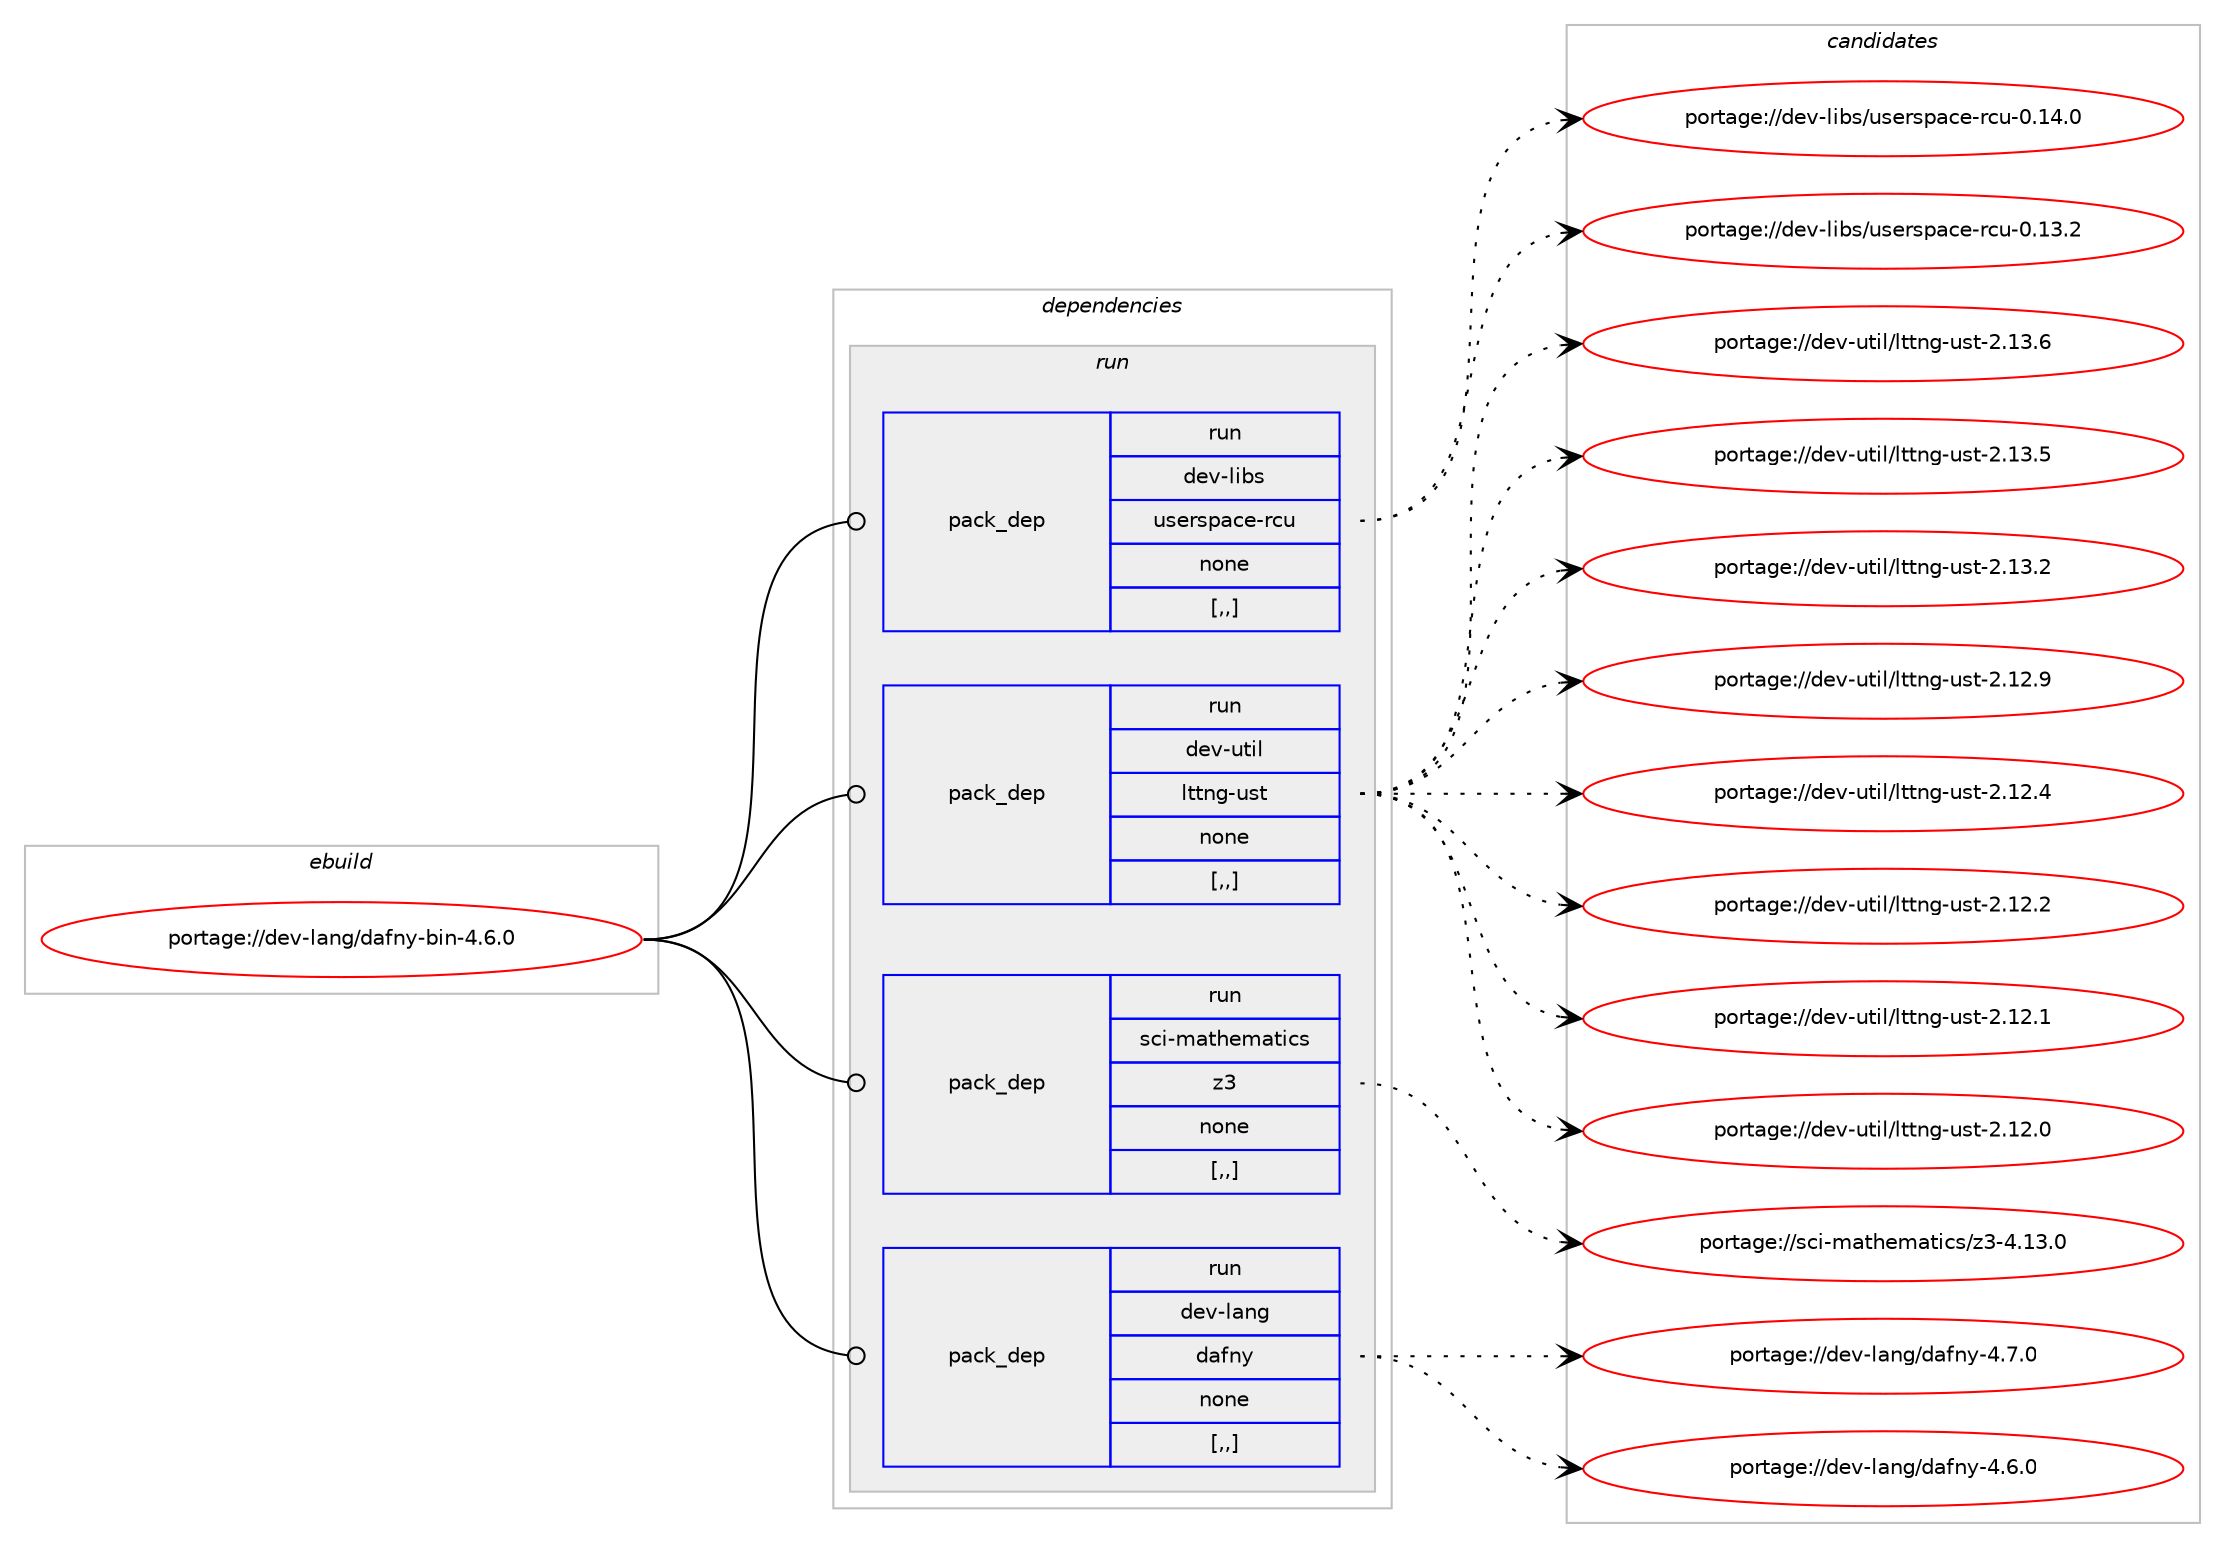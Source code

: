 digraph prolog {

# *************
# Graph options
# *************

newrank=true;
concentrate=true;
compound=true;
graph [rankdir=LR,fontname=Helvetica,fontsize=10,ranksep=1.5];#, ranksep=2.5, nodesep=0.2];
edge  [arrowhead=vee];
node  [fontname=Helvetica,fontsize=10];

# **********
# The ebuild
# **********

subgraph cluster_leftcol {
color=gray;
label=<<i>ebuild</i>>;
id [label="portage://dev-lang/dafny-bin-4.6.0", color=red, width=4, href="../dev-lang/dafny-bin-4.6.0.svg"];
}

# ****************
# The dependencies
# ****************

subgraph cluster_midcol {
color=gray;
label=<<i>dependencies</i>>;
subgraph cluster_compile {
fillcolor="#eeeeee";
style=filled;
label=<<i>compile</i>>;
}
subgraph cluster_compileandrun {
fillcolor="#eeeeee";
style=filled;
label=<<i>compile and run</i>>;
}
subgraph cluster_run {
fillcolor="#eeeeee";
style=filled;
label=<<i>run</i>>;
subgraph pack74448 {
dependency98355 [label=<<TABLE BORDER="0" CELLBORDER="1" CELLSPACING="0" CELLPADDING="4" WIDTH="220"><TR><TD ROWSPAN="6" CELLPADDING="30">pack_dep</TD></TR><TR><TD WIDTH="110">run</TD></TR><TR><TD>dev-libs</TD></TR><TR><TD>userspace-rcu</TD></TR><TR><TD>none</TD></TR><TR><TD>[,,]</TD></TR></TABLE>>, shape=none, color=blue];
}
id:e -> dependency98355:w [weight=20,style="solid",arrowhead="odot"];
subgraph pack74449 {
dependency98356 [label=<<TABLE BORDER="0" CELLBORDER="1" CELLSPACING="0" CELLPADDING="4" WIDTH="220"><TR><TD ROWSPAN="6" CELLPADDING="30">pack_dep</TD></TR><TR><TD WIDTH="110">run</TD></TR><TR><TD>dev-util</TD></TR><TR><TD>lttng-ust</TD></TR><TR><TD>none</TD></TR><TR><TD>[,,]</TD></TR></TABLE>>, shape=none, color=blue];
}
id:e -> dependency98356:w [weight=20,style="solid",arrowhead="odot"];
subgraph pack74450 {
dependency98357 [label=<<TABLE BORDER="0" CELLBORDER="1" CELLSPACING="0" CELLPADDING="4" WIDTH="220"><TR><TD ROWSPAN="6" CELLPADDING="30">pack_dep</TD></TR><TR><TD WIDTH="110">run</TD></TR><TR><TD>sci-mathematics</TD></TR><TR><TD>z3</TD></TR><TR><TD>none</TD></TR><TR><TD>[,,]</TD></TR></TABLE>>, shape=none, color=blue];
}
id:e -> dependency98357:w [weight=20,style="solid",arrowhead="odot"];
subgraph pack74451 {
dependency98358 [label=<<TABLE BORDER="0" CELLBORDER="1" CELLSPACING="0" CELLPADDING="4" WIDTH="220"><TR><TD ROWSPAN="6" CELLPADDING="30">pack_dep</TD></TR><TR><TD WIDTH="110">run</TD></TR><TR><TD>dev-lang</TD></TR><TR><TD>dafny</TD></TR><TR><TD>none</TD></TR><TR><TD>[,,]</TD></TR></TABLE>>, shape=none, color=blue];
}
id:e -> dependency98358:w [weight=20,style="solid",arrowhead="odot"];
}
}

# **************
# The candidates
# **************

subgraph cluster_choices {
rank=same;
color=gray;
label=<<i>candidates</i>>;

subgraph choice74448 {
color=black;
nodesep=1;
choice1001011184510810598115471171151011141151129799101451149911745484649524648 [label="portage://dev-libs/userspace-rcu-0.14.0", color=red, width=4,href="../dev-libs/userspace-rcu-0.14.0.svg"];
choice1001011184510810598115471171151011141151129799101451149911745484649514650 [label="portage://dev-libs/userspace-rcu-0.13.2", color=red, width=4,href="../dev-libs/userspace-rcu-0.13.2.svg"];
dependency98355:e -> choice1001011184510810598115471171151011141151129799101451149911745484649524648:w [style=dotted,weight="100"];
dependency98355:e -> choice1001011184510810598115471171151011141151129799101451149911745484649514650:w [style=dotted,weight="100"];
}
subgraph choice74449 {
color=black;
nodesep=1;
choice10010111845117116105108471081161161101034511711511645504649514654 [label="portage://dev-util/lttng-ust-2.13.6", color=red, width=4,href="../dev-util/lttng-ust-2.13.6.svg"];
choice10010111845117116105108471081161161101034511711511645504649514653 [label="portage://dev-util/lttng-ust-2.13.5", color=red, width=4,href="../dev-util/lttng-ust-2.13.5.svg"];
choice10010111845117116105108471081161161101034511711511645504649514650 [label="portage://dev-util/lttng-ust-2.13.2", color=red, width=4,href="../dev-util/lttng-ust-2.13.2.svg"];
choice10010111845117116105108471081161161101034511711511645504649504657 [label="portage://dev-util/lttng-ust-2.12.9", color=red, width=4,href="../dev-util/lttng-ust-2.12.9.svg"];
choice10010111845117116105108471081161161101034511711511645504649504652 [label="portage://dev-util/lttng-ust-2.12.4", color=red, width=4,href="../dev-util/lttng-ust-2.12.4.svg"];
choice10010111845117116105108471081161161101034511711511645504649504650 [label="portage://dev-util/lttng-ust-2.12.2", color=red, width=4,href="../dev-util/lttng-ust-2.12.2.svg"];
choice10010111845117116105108471081161161101034511711511645504649504649 [label="portage://dev-util/lttng-ust-2.12.1", color=red, width=4,href="../dev-util/lttng-ust-2.12.1.svg"];
choice10010111845117116105108471081161161101034511711511645504649504648 [label="portage://dev-util/lttng-ust-2.12.0", color=red, width=4,href="../dev-util/lttng-ust-2.12.0.svg"];
dependency98356:e -> choice10010111845117116105108471081161161101034511711511645504649514654:w [style=dotted,weight="100"];
dependency98356:e -> choice10010111845117116105108471081161161101034511711511645504649514653:w [style=dotted,weight="100"];
dependency98356:e -> choice10010111845117116105108471081161161101034511711511645504649514650:w [style=dotted,weight="100"];
dependency98356:e -> choice10010111845117116105108471081161161101034511711511645504649504657:w [style=dotted,weight="100"];
dependency98356:e -> choice10010111845117116105108471081161161101034511711511645504649504652:w [style=dotted,weight="100"];
dependency98356:e -> choice10010111845117116105108471081161161101034511711511645504649504650:w [style=dotted,weight="100"];
dependency98356:e -> choice10010111845117116105108471081161161101034511711511645504649504649:w [style=dotted,weight="100"];
dependency98356:e -> choice10010111845117116105108471081161161101034511711511645504649504648:w [style=dotted,weight="100"];
}
subgraph choice74450 {
color=black;
nodesep=1;
choice1159910545109971161041011099711610599115471225145524649514648 [label="portage://sci-mathematics/z3-4.13.0", color=red, width=4,href="../sci-mathematics/z3-4.13.0.svg"];
dependency98357:e -> choice1159910545109971161041011099711610599115471225145524649514648:w [style=dotted,weight="100"];
}
subgraph choice74451 {
color=black;
nodesep=1;
choice10010111845108971101034710097102110121455246554648 [label="portage://dev-lang/dafny-4.7.0", color=red, width=4,href="../dev-lang/dafny-4.7.0.svg"];
choice10010111845108971101034710097102110121455246544648 [label="portage://dev-lang/dafny-4.6.0", color=red, width=4,href="../dev-lang/dafny-4.6.0.svg"];
dependency98358:e -> choice10010111845108971101034710097102110121455246554648:w [style=dotted,weight="100"];
dependency98358:e -> choice10010111845108971101034710097102110121455246544648:w [style=dotted,weight="100"];
}
}

}
